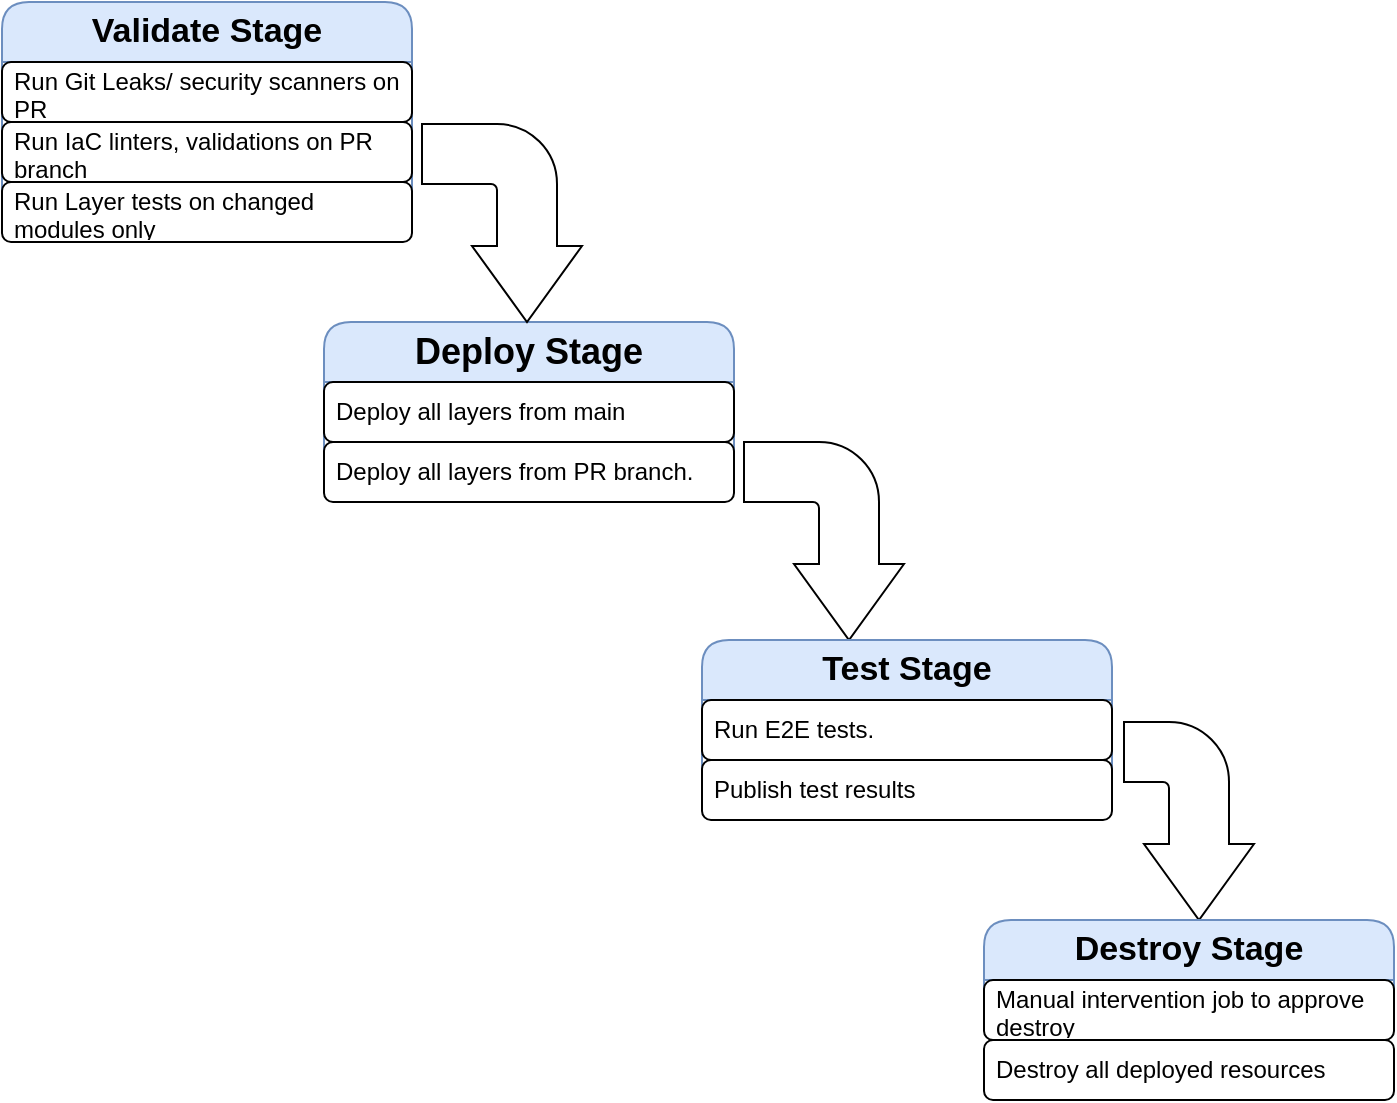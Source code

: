 <mxfile version="20.6.0" type="device"><diagram id="S8GCTOLxmpRiaJKtT7yG" name="Page-1"><mxGraphModel dx="1550" dy="835" grid="0" gridSize="10" guides="1" tooltips="1" connect="1" arrows="1" fold="1" page="1" pageScale="1" pageWidth="750" pageHeight="600" math="0" shadow="0"><root><mxCell id="0"/><mxCell id="1" parent="0"/><mxCell id="hCvWG5ENopArhxzFrGdV-33" value="&lt;b style=&quot;font-size: 18px;&quot;&gt;Deploy Stage&lt;/b&gt;" style="swimlane;fontStyle=0;childLayout=stackLayout;horizontal=1;startSize=30;horizontalStack=0;resizeParent=1;resizeParentMax=0;resizeLast=0;collapsible=1;marginBottom=0;whiteSpace=wrap;html=1;rounded=1;fillColor=#dae8fc;strokeColor=#6c8ebf;fillStyle=solid;fontSize=18;" parent="1" vertex="1"><mxGeometry x="181" y="180" width="205" height="90" as="geometry"/></mxCell><mxCell id="hCvWG5ENopArhxzFrGdV-34" value="Deploy all layers from main" style="text;strokeColor=default;fillColor=default;align=left;verticalAlign=middle;spacingLeft=4;spacingRight=4;overflow=hidden;points=[[0,0.5],[1,0.5]];portConstraint=eastwest;rotatable=0;whiteSpace=wrap;html=1;rounded=1;" parent="hCvWG5ENopArhxzFrGdV-33" vertex="1"><mxGeometry y="30" width="205" height="30" as="geometry"/></mxCell><mxCell id="hCvWG5ENopArhxzFrGdV-36" value="Deploy all layers from PR branch." style="text;strokeColor=default;fillColor=default;align=left;verticalAlign=middle;spacingLeft=4;spacingRight=4;overflow=hidden;points=[[0,0.5],[1,0.5]];portConstraint=eastwest;rotatable=0;whiteSpace=wrap;html=1;rounded=1;" parent="hCvWG5ENopArhxzFrGdV-33" vertex="1"><mxGeometry y="60" width="205" height="30" as="geometry"/></mxCell><mxCell id="hCvWG5ENopArhxzFrGdV-37" value="&lt;b style=&quot;font-size: 17px;&quot;&gt;Validate Stage&lt;/b&gt;" style="swimlane;fontStyle=0;childLayout=stackLayout;horizontal=1;startSize=30;horizontalStack=0;resizeParent=1;resizeParentMax=0;resizeLast=0;collapsible=1;marginBottom=0;whiteSpace=wrap;html=1;rounded=1;fillColor=#dae8fc;strokeColor=#6c8ebf;fillStyle=solid;fontSize=17;" parent="1" vertex="1"><mxGeometry x="20" y="20" width="205" height="120" as="geometry"/></mxCell><mxCell id="hCvWG5ENopArhxzFrGdV-39" value="Run Git Leaks/ security scanners on PR" style="text;strokeColor=default;fillColor=default;align=left;verticalAlign=middle;spacingLeft=4;spacingRight=4;overflow=hidden;points=[[0,0.5],[1,0.5]];portConstraint=eastwest;rotatable=0;whiteSpace=wrap;html=1;rounded=1;" parent="hCvWG5ENopArhxzFrGdV-37" vertex="1"><mxGeometry y="30" width="205" height="30" as="geometry"/></mxCell><mxCell id="hCvWG5ENopArhxzFrGdV-42" value="Run IaC linters, validations on PR branch" style="text;strokeColor=default;fillColor=default;align=left;verticalAlign=middle;spacingLeft=4;spacingRight=4;overflow=hidden;points=[[0,0.5],[1,0.5]];portConstraint=eastwest;rotatable=0;whiteSpace=wrap;html=1;rounded=1;" parent="hCvWG5ENopArhxzFrGdV-37" vertex="1"><mxGeometry y="60" width="205" height="30" as="geometry"/></mxCell><mxCell id="hCvWG5ENopArhxzFrGdV-41" value="Run Layer tests on changed modules only" style="text;strokeColor=default;fillColor=default;align=left;verticalAlign=middle;spacingLeft=4;spacingRight=4;overflow=hidden;points=[[0,0.5],[1,0.5]];portConstraint=eastwest;rotatable=0;whiteSpace=wrap;html=1;rounded=1;" parent="hCvWG5ENopArhxzFrGdV-37" vertex="1"><mxGeometry y="90" width="205" height="30" as="geometry"/></mxCell><mxCell id="hCvWG5ENopArhxzFrGdV-43" value="" style="html=1;shadow=0;dashed=0;align=center;verticalAlign=middle;shape=mxgraph.arrows2.bendArrow;dy=15;dx=38;notch=0;arrowHead=55;rounded=1;fillStyle=solid;strokeColor=default;fillColor=default;direction=south;" parent="1" vertex="1"><mxGeometry x="230" y="81" width="80" height="99" as="geometry"/></mxCell><mxCell id="hCvWG5ENopArhxzFrGdV-44" value="" style="html=1;shadow=0;dashed=0;align=center;verticalAlign=middle;shape=mxgraph.arrows2.bendArrow;dy=15;dx=38;notch=0;arrowHead=55;rounded=1;fillStyle=solid;strokeColor=default;fillColor=default;direction=south;" parent="1" vertex="1"><mxGeometry x="391" y="240" width="80" height="99" as="geometry"/></mxCell><mxCell id="hCvWG5ENopArhxzFrGdV-47" value="&lt;b style=&quot;font-size: 17px;&quot;&gt;Test Stage&lt;/b&gt;" style="swimlane;fontStyle=0;childLayout=stackLayout;horizontal=1;startSize=30;horizontalStack=0;resizeParent=1;resizeParentMax=0;resizeLast=0;collapsible=1;marginBottom=0;whiteSpace=wrap;html=1;rounded=1;fillColor=#dae8fc;strokeColor=#6c8ebf;fillStyle=solid;fontSize=17;" parent="1" vertex="1"><mxGeometry x="370" y="339" width="205" height="90" as="geometry"/></mxCell><mxCell id="hCvWG5ENopArhxzFrGdV-49" value="Run E2E tests." style="text;strokeColor=default;fillColor=default;align=left;verticalAlign=middle;spacingLeft=4;spacingRight=4;overflow=hidden;points=[[0,0.5],[1,0.5]];portConstraint=eastwest;rotatable=0;whiteSpace=wrap;html=1;rounded=1;" parent="hCvWG5ENopArhxzFrGdV-47" vertex="1"><mxGeometry y="30" width="205" height="30" as="geometry"/></mxCell><mxCell id="hCvWG5ENopArhxzFrGdV-50" value="Publish test results" style="text;strokeColor=default;fillColor=default;align=left;verticalAlign=middle;spacingLeft=4;spacingRight=4;overflow=hidden;points=[[0,0.5],[1,0.5]];portConstraint=eastwest;rotatable=0;whiteSpace=wrap;html=1;rounded=1;" parent="hCvWG5ENopArhxzFrGdV-47" vertex="1"><mxGeometry y="60" width="205" height="30" as="geometry"/></mxCell><mxCell id="hCvWG5ENopArhxzFrGdV-51" value="" style="html=1;shadow=0;dashed=0;align=center;verticalAlign=middle;shape=mxgraph.arrows2.bendArrow;dy=15;dx=38;notch=0;arrowHead=55;rounded=1;fillStyle=solid;strokeColor=default;fillColor=default;direction=south;" parent="1" vertex="1"><mxGeometry x="581" y="380" width="65" height="99" as="geometry"/></mxCell><mxCell id="hCvWG5ENopArhxzFrGdV-52" value="&lt;b&gt;Destroy Stage&lt;/b&gt;" style="swimlane;fontStyle=0;childLayout=stackLayout;horizontal=1;startSize=30;horizontalStack=0;resizeParent=1;resizeParentMax=0;resizeLast=0;collapsible=1;marginBottom=0;whiteSpace=wrap;html=1;rounded=1;fillColor=#dae8fc;strokeColor=#6c8ebf;fillStyle=solid;fontSize=17;" parent="1" vertex="1"><mxGeometry x="511" y="479" width="205" height="60" as="geometry"/></mxCell><mxCell id="hCvWG5ENopArhxzFrGdV-53" value="Manual intervention job to approve destroy" style="text;strokeColor=default;fillColor=default;align=left;verticalAlign=middle;spacingLeft=4;spacingRight=4;overflow=hidden;points=[[0,0.5],[1,0.5]];portConstraint=eastwest;rotatable=0;whiteSpace=wrap;html=1;rounded=1;" parent="hCvWG5ENopArhxzFrGdV-52" vertex="1"><mxGeometry y="30" width="205" height="30" as="geometry"/></mxCell><mxCell id="hCvWG5ENopArhxzFrGdV-55" value="Destroy all deployed resources" style="text;strokeColor=default;fillColor=default;align=left;verticalAlign=middle;spacingLeft=4;spacingRight=4;overflow=hidden;points=[[0,0.5],[1,0.5]];portConstraint=eastwest;rotatable=0;whiteSpace=wrap;html=1;rounded=1;" parent="1" vertex="1"><mxGeometry x="511" y="539" width="205" height="30" as="geometry"/></mxCell></root></mxGraphModel></diagram></mxfile>
